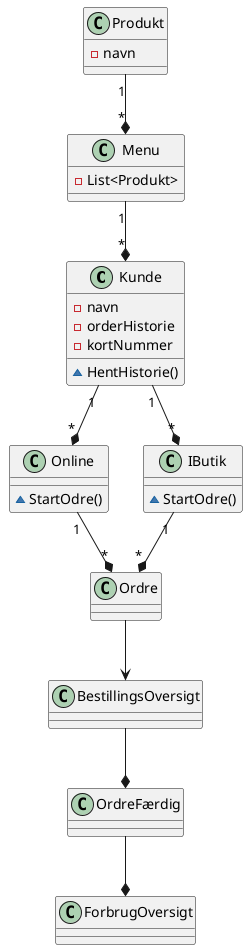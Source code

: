 @startuml
class Kunde {
-navn
-orderHistorie
-kortNummer

~HentHistorie()
}

class Menu{
-List<Produkt>
}

class Produkt {
-navn
}

class Online {
~StartOdre()
}

class IButik{
~StartOdre()
}

class Ordre {

}

class BestillingsOversigt {

}

class OrdreFærdig {

}

class ForbrugOversigt {

}

Ordre --> BestillingsOversigt
Produkt "1" --* "*" Menu
Menu "1" --* "*" Kunde
Kunde "1" --* "*" Online
Kunde "1" --* "*" IButik
Online "1" --* "*" Ordre
IButik "1" --* "*" Ordre
BestillingsOversigt --* OrdreFærdig
OrdreFærdig --* ForbrugOversigt
@enduml
